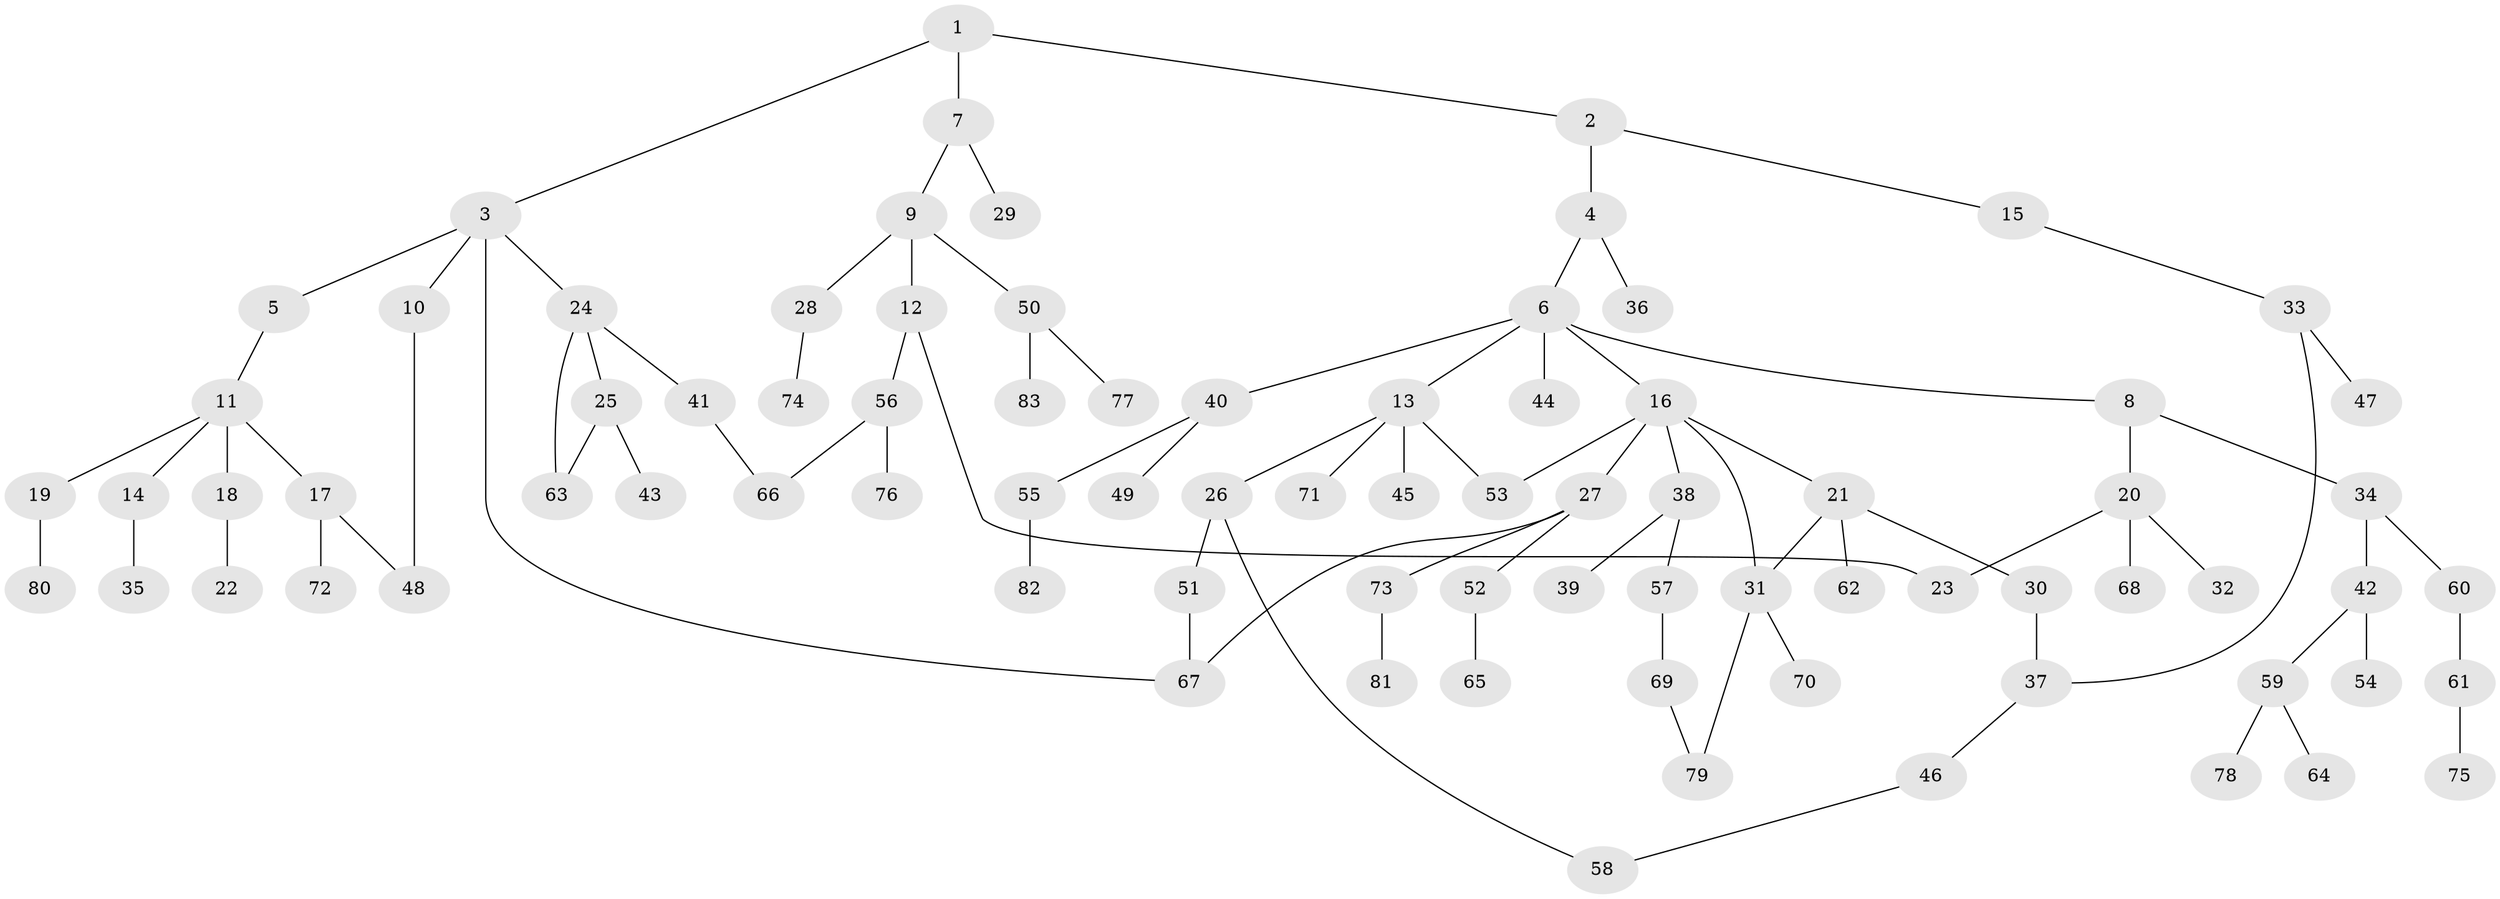// coarse degree distribution, {4: 0.04081632653061224, 5: 0.08163265306122448, 3: 0.1836734693877551, 6: 0.02040816326530612, 2: 0.2653061224489796, 8: 0.02040816326530612, 1: 0.3877551020408163}
// Generated by graph-tools (version 1.1) at 2025/17/03/04/25 18:17:04]
// undirected, 83 vertices, 93 edges
graph export_dot {
graph [start="1"]
  node [color=gray90,style=filled];
  1;
  2;
  3;
  4;
  5;
  6;
  7;
  8;
  9;
  10;
  11;
  12;
  13;
  14;
  15;
  16;
  17;
  18;
  19;
  20;
  21;
  22;
  23;
  24;
  25;
  26;
  27;
  28;
  29;
  30;
  31;
  32;
  33;
  34;
  35;
  36;
  37;
  38;
  39;
  40;
  41;
  42;
  43;
  44;
  45;
  46;
  47;
  48;
  49;
  50;
  51;
  52;
  53;
  54;
  55;
  56;
  57;
  58;
  59;
  60;
  61;
  62;
  63;
  64;
  65;
  66;
  67;
  68;
  69;
  70;
  71;
  72;
  73;
  74;
  75;
  76;
  77;
  78;
  79;
  80;
  81;
  82;
  83;
  1 -- 2;
  1 -- 3;
  1 -- 7;
  2 -- 4;
  2 -- 15;
  3 -- 5;
  3 -- 10;
  3 -- 24;
  3 -- 67;
  4 -- 6;
  4 -- 36;
  5 -- 11;
  6 -- 8;
  6 -- 13;
  6 -- 16;
  6 -- 40;
  6 -- 44;
  7 -- 9;
  7 -- 29;
  8 -- 20;
  8 -- 34;
  9 -- 12;
  9 -- 28;
  9 -- 50;
  10 -- 48;
  11 -- 14;
  11 -- 17;
  11 -- 18;
  11 -- 19;
  12 -- 23;
  12 -- 56;
  13 -- 26;
  13 -- 45;
  13 -- 53;
  13 -- 71;
  14 -- 35;
  15 -- 33;
  16 -- 21;
  16 -- 27;
  16 -- 31;
  16 -- 38;
  16 -- 53;
  17 -- 72;
  17 -- 48;
  18 -- 22;
  19 -- 80;
  20 -- 32;
  20 -- 68;
  20 -- 23;
  21 -- 30;
  21 -- 62;
  21 -- 31;
  24 -- 25;
  24 -- 41;
  24 -- 63;
  25 -- 43;
  25 -- 63;
  26 -- 51;
  26 -- 58;
  27 -- 52;
  27 -- 73;
  27 -- 67;
  28 -- 74;
  30 -- 37;
  31 -- 70;
  31 -- 79;
  33 -- 47;
  33 -- 37;
  34 -- 42;
  34 -- 60;
  37 -- 46;
  38 -- 39;
  38 -- 57;
  40 -- 49;
  40 -- 55;
  41 -- 66;
  42 -- 54;
  42 -- 59;
  46 -- 58;
  50 -- 77;
  50 -- 83;
  51 -- 67;
  52 -- 65;
  55 -- 82;
  56 -- 76;
  56 -- 66;
  57 -- 69;
  59 -- 64;
  59 -- 78;
  60 -- 61;
  61 -- 75;
  69 -- 79;
  73 -- 81;
}
